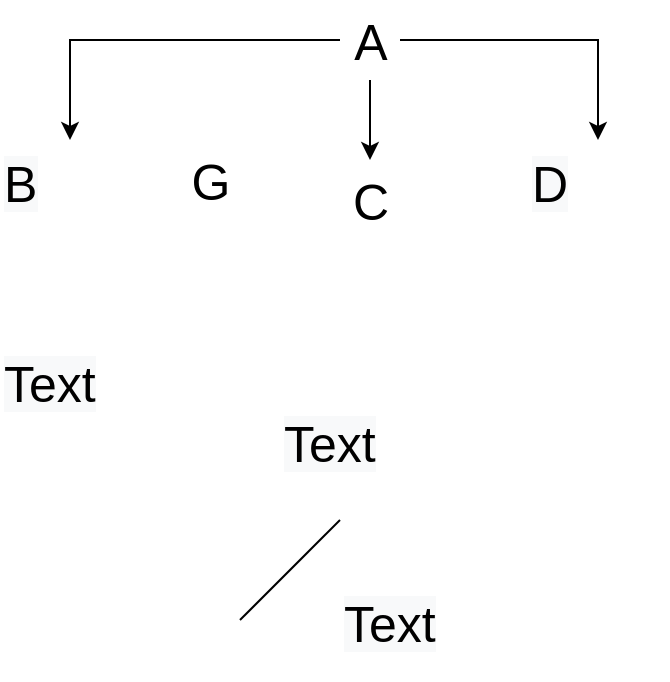 <mxfile version="16.6.2" type="device"><diagram id="HDfmaL_OjUKmUCDa7Phg" name="Page-1"><mxGraphModel dx="994" dy="572" grid="1" gridSize="10" guides="1" tooltips="1" connect="1" arrows="1" fold="1" page="1" pageScale="1" pageWidth="827" pageHeight="1169" math="0" shadow="0"><root><mxCell id="0"/><mxCell id="1" parent="0"/><mxCell id="1txwKOQYR0J3-Hy_G4K0-13" style="edgeStyle=orthogonalEdgeStyle;rounded=0;orthogonalLoop=1;jettySize=auto;html=1;fontSize=25;" edge="1" parent="1" source="1txwKOQYR0J3-Hy_G4K0-1" target="1txwKOQYR0J3-Hy_G4K0-3"><mxGeometry relative="1" as="geometry"/></mxCell><mxCell id="1txwKOQYR0J3-Hy_G4K0-14" style="edgeStyle=orthogonalEdgeStyle;rounded=0;orthogonalLoop=1;jettySize=auto;html=1;fontSize=25;" edge="1" parent="1" source="1txwKOQYR0J3-Hy_G4K0-1" target="1txwKOQYR0J3-Hy_G4K0-4"><mxGeometry relative="1" as="geometry"/></mxCell><mxCell id="1txwKOQYR0J3-Hy_G4K0-15" style="edgeStyle=orthogonalEdgeStyle;rounded=0;orthogonalLoop=1;jettySize=auto;html=1;fontSize=25;" edge="1" parent="1" source="1txwKOQYR0J3-Hy_G4K0-1" target="1txwKOQYR0J3-Hy_G4K0-5"><mxGeometry relative="1" as="geometry"/></mxCell><mxCell id="1txwKOQYR0J3-Hy_G4K0-1" value="A" style="text;html=1;align=center;verticalAlign=middle;resizable=0;points=[];autosize=1;strokeColor=none;fillColor=none;fontSize=25;" vertex="1" parent="1"><mxGeometry x="320" y="10" width="30" height="40" as="geometry"/></mxCell><mxCell id="1txwKOQYR0J3-Hy_G4K0-2" value="G" style="text;html=1;align=center;verticalAlign=middle;resizable=0;points=[];autosize=1;strokeColor=none;fillColor=none;fontSize=25;" vertex="1" parent="1"><mxGeometry x="240" y="80" width="30" height="40" as="geometry"/></mxCell><mxCell id="1txwKOQYR0J3-Hy_G4K0-3" value="C" style="text;html=1;align=center;verticalAlign=middle;resizable=0;points=[];autosize=1;strokeColor=none;fillColor=none;fontSize=25;" vertex="1" parent="1"><mxGeometry x="320" y="90" width="30" height="40" as="geometry"/></mxCell><mxCell id="1txwKOQYR0J3-Hy_G4K0-4" value="&lt;span style=&quot;color: rgb(0 , 0 , 0) ; font-family: &amp;#34;helvetica&amp;#34; ; font-size: 25px ; font-style: normal ; font-weight: 400 ; letter-spacing: normal ; text-align: center ; text-indent: 0px ; text-transform: none ; word-spacing: 0px ; background-color: rgb(248 , 249 , 250) ; display: inline ; float: none&quot;&gt;D&lt;/span&gt;" style="text;whiteSpace=wrap;html=1;fontSize=25;" vertex="1" parent="1"><mxGeometry x="414" y="80" width="70" height="50" as="geometry"/></mxCell><mxCell id="1txwKOQYR0J3-Hy_G4K0-5" value="&lt;span style=&quot;color: rgb(0 , 0 , 0) ; font-family: &amp;#34;helvetica&amp;#34; ; font-size: 25px ; font-style: normal ; font-weight: 400 ; letter-spacing: normal ; text-align: center ; text-indent: 0px ; text-transform: none ; word-spacing: 0px ; background-color: rgb(248 , 249 , 250) ; display: inline ; float: none&quot;&gt;B&lt;/span&gt;" style="text;whiteSpace=wrap;html=1;fontSize=25;" vertex="1" parent="1"><mxGeometry x="150" y="80" width="70" height="50" as="geometry"/></mxCell><mxCell id="1txwKOQYR0J3-Hy_G4K0-6" value="&lt;span style=&quot;color: rgb(0, 0, 0); font-family: helvetica; font-size: 25px; font-style: normal; font-weight: 400; letter-spacing: normal; text-align: center; text-indent: 0px; text-transform: none; word-spacing: 0px; background-color: rgb(248, 249, 250); display: inline; float: none;&quot;&gt;Text&lt;/span&gt;" style="text;whiteSpace=wrap;html=1;fontSize=25;" vertex="1" parent="1"><mxGeometry x="290" y="210" width="70" height="50" as="geometry"/></mxCell><mxCell id="1txwKOQYR0J3-Hy_G4K0-7" value="&lt;span style=&quot;color: rgb(0, 0, 0); font-family: helvetica; font-size: 25px; font-style: normal; font-weight: 400; letter-spacing: normal; text-align: center; text-indent: 0px; text-transform: none; word-spacing: 0px; background-color: rgb(248, 249, 250); display: inline; float: none;&quot;&gt;Text&lt;/span&gt;" style="text;whiteSpace=wrap;html=1;fontSize=25;" vertex="1" parent="1"><mxGeometry x="150" y="180" width="70" height="50" as="geometry"/></mxCell><mxCell id="1txwKOQYR0J3-Hy_G4K0-8" value="&lt;span style=&quot;color: rgb(0, 0, 0); font-family: helvetica; font-size: 25px; font-style: normal; font-weight: 400; letter-spacing: normal; text-align: center; text-indent: 0px; text-transform: none; word-spacing: 0px; background-color: rgb(248, 249, 250); display: inline; float: none;&quot;&gt;Text&lt;/span&gt;" style="text;whiteSpace=wrap;html=1;fontSize=25;" vertex="1" parent="1"><mxGeometry x="320" y="300" width="70" height="50" as="geometry"/></mxCell><mxCell id="1txwKOQYR0J3-Hy_G4K0-10" value="" style="endArrow=none;html=1;rounded=0;fontSize=25;" edge="1" parent="1"><mxGeometry width="50" height="50" relative="1" as="geometry"><mxPoint x="270" y="320" as="sourcePoint"/><mxPoint x="320" y="270" as="targetPoint"/></mxGeometry></mxCell></root></mxGraphModel></diagram></mxfile>